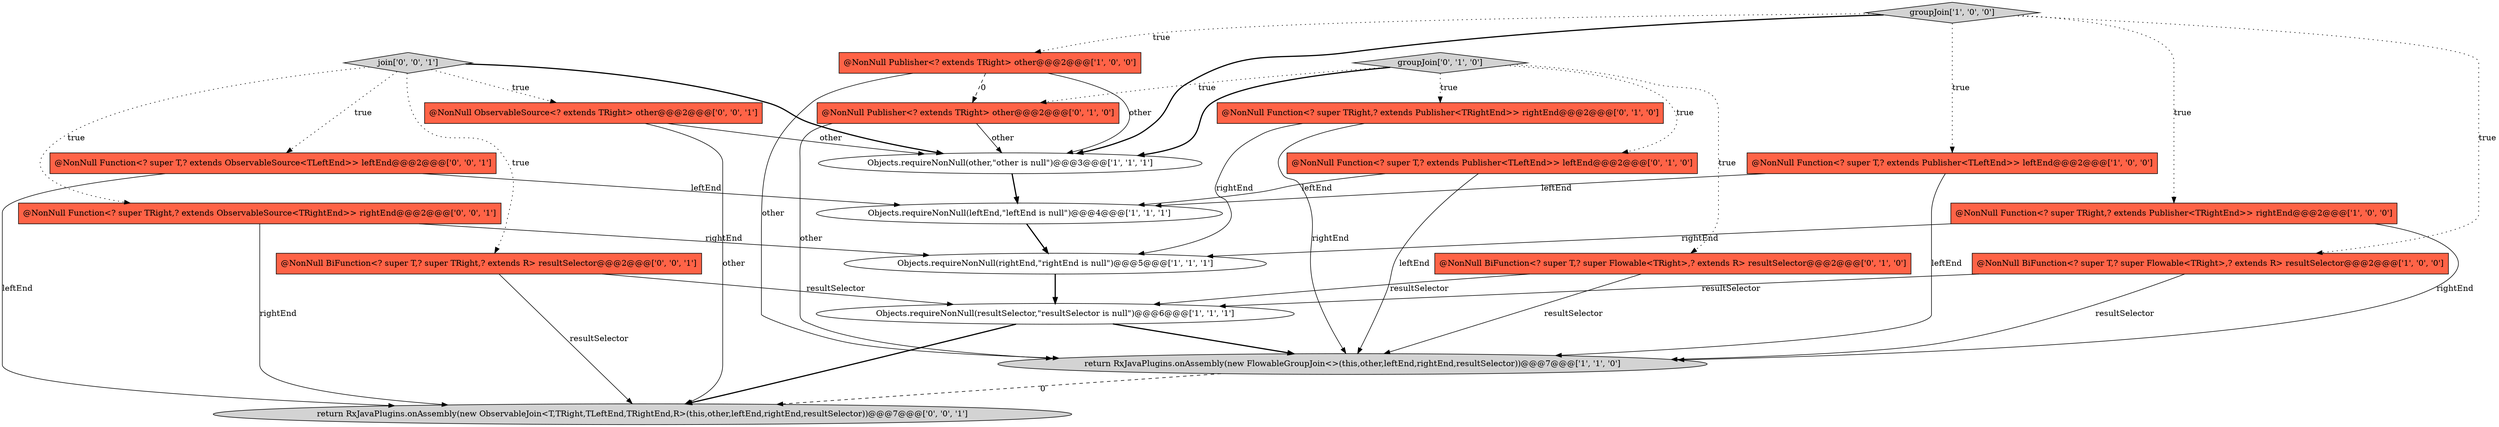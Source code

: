 digraph {
11 [style = filled, label = "@NonNull Function<? super TRight,? extends Publisher<TRightEnd>> rightEnd@@@2@@@['0', '1', '0']", fillcolor = tomato, shape = box image = "AAA0AAABBB2BBB"];
15 [style = filled, label = "@NonNull BiFunction<? super T,? super TRight,? extends R> resultSelector@@@2@@@['0', '0', '1']", fillcolor = tomato, shape = box image = "AAA0AAABBB3BBB"];
10 [style = filled, label = "@NonNull Function<? super T,? extends Publisher<TLeftEnd>> leftEnd@@@2@@@['0', '1', '0']", fillcolor = tomato, shape = box image = "AAA0AAABBB2BBB"];
1 [style = filled, label = "Objects.requireNonNull(leftEnd,\"leftEnd is null\")@@@4@@@['1', '1', '1']", fillcolor = white, shape = ellipse image = "AAA0AAABBB1BBB"];
14 [style = filled, label = "groupJoin['0', '1', '0']", fillcolor = lightgray, shape = diamond image = "AAA0AAABBB2BBB"];
5 [style = filled, label = "@NonNull BiFunction<? super T,? super Flowable<TRight>,? extends R> resultSelector@@@2@@@['1', '0', '0']", fillcolor = tomato, shape = box image = "AAA0AAABBB1BBB"];
9 [style = filled, label = "@NonNull Publisher<? extends TRight> other@@@2@@@['1', '0', '0']", fillcolor = tomato, shape = box image = "AAA1AAABBB1BBB"];
16 [style = filled, label = "@NonNull Function<? super T,? extends ObservableSource<TLeftEnd>> leftEnd@@@2@@@['0', '0', '1']", fillcolor = tomato, shape = box image = "AAA0AAABBB3BBB"];
8 [style = filled, label = "return RxJavaPlugins.onAssembly(new FlowableGroupJoin<>(this,other,leftEnd,rightEnd,resultSelector))@@@7@@@['1', '1', '0']", fillcolor = lightgray, shape = ellipse image = "AAA0AAABBB1BBB"];
0 [style = filled, label = "@NonNull Function<? super T,? extends Publisher<TLeftEnd>> leftEnd@@@2@@@['1', '0', '0']", fillcolor = tomato, shape = box image = "AAA0AAABBB1BBB"];
4 [style = filled, label = "groupJoin['1', '0', '0']", fillcolor = lightgray, shape = diamond image = "AAA0AAABBB1BBB"];
7 [style = filled, label = "@NonNull Function<? super TRight,? extends Publisher<TRightEnd>> rightEnd@@@2@@@['1', '0', '0']", fillcolor = tomato, shape = box image = "AAA0AAABBB1BBB"];
19 [style = filled, label = "return RxJavaPlugins.onAssembly(new ObservableJoin<T,TRight,TLeftEnd,TRightEnd,R>(this,other,leftEnd,rightEnd,resultSelector))@@@7@@@['0', '0', '1']", fillcolor = lightgray, shape = ellipse image = "AAA0AAABBB3BBB"];
18 [style = filled, label = "join['0', '0', '1']", fillcolor = lightgray, shape = diamond image = "AAA0AAABBB3BBB"];
6 [style = filled, label = "Objects.requireNonNull(rightEnd,\"rightEnd is null\")@@@5@@@['1', '1', '1']", fillcolor = white, shape = ellipse image = "AAA0AAABBB1BBB"];
3 [style = filled, label = "Objects.requireNonNull(other,\"other is null\")@@@3@@@['1', '1', '1']", fillcolor = white, shape = ellipse image = "AAA0AAABBB1BBB"];
13 [style = filled, label = "@NonNull Publisher<? extends TRight> other@@@2@@@['0', '1', '0']", fillcolor = tomato, shape = box image = "AAA1AAABBB2BBB"];
20 [style = filled, label = "@NonNull ObservableSource<? extends TRight> other@@@2@@@['0', '0', '1']", fillcolor = tomato, shape = box image = "AAA0AAABBB3BBB"];
17 [style = filled, label = "@NonNull Function<? super TRight,? extends ObservableSource<TRightEnd>> rightEnd@@@2@@@['0', '0', '1']", fillcolor = tomato, shape = box image = "AAA0AAABBB3BBB"];
2 [style = filled, label = "Objects.requireNonNull(resultSelector,\"resultSelector is null\")@@@6@@@['1', '1', '1']", fillcolor = white, shape = ellipse image = "AAA0AAABBB1BBB"];
12 [style = filled, label = "@NonNull BiFunction<? super T,? super Flowable<TRight>,? extends R> resultSelector@@@2@@@['0', '1', '0']", fillcolor = tomato, shape = box image = "AAA0AAABBB2BBB"];
14->3 [style = bold, label=""];
12->8 [style = solid, label="resultSelector"];
20->19 [style = solid, label="other"];
15->2 [style = solid, label="resultSelector"];
4->3 [style = bold, label=""];
18->3 [style = bold, label=""];
4->5 [style = dotted, label="true"];
2->19 [style = bold, label=""];
8->19 [style = dashed, label="0"];
17->19 [style = solid, label="rightEnd"];
14->12 [style = dotted, label="true"];
3->1 [style = bold, label=""];
16->1 [style = solid, label="leftEnd"];
9->3 [style = solid, label="other"];
18->16 [style = dotted, label="true"];
17->6 [style = solid, label="rightEnd"];
15->19 [style = solid, label="resultSelector"];
13->3 [style = solid, label="other"];
4->0 [style = dotted, label="true"];
12->2 [style = solid, label="resultSelector"];
11->6 [style = solid, label="rightEnd"];
18->15 [style = dotted, label="true"];
4->7 [style = dotted, label="true"];
18->20 [style = dotted, label="true"];
9->8 [style = solid, label="other"];
14->10 [style = dotted, label="true"];
14->13 [style = dotted, label="true"];
6->2 [style = bold, label=""];
7->6 [style = solid, label="rightEnd"];
16->19 [style = solid, label="leftEnd"];
1->6 [style = bold, label=""];
0->8 [style = solid, label="leftEnd"];
20->3 [style = solid, label="other"];
5->2 [style = solid, label="resultSelector"];
13->8 [style = solid, label="other"];
9->13 [style = dashed, label="0"];
5->8 [style = solid, label="resultSelector"];
14->11 [style = dotted, label="true"];
0->1 [style = solid, label="leftEnd"];
18->17 [style = dotted, label="true"];
11->8 [style = solid, label="rightEnd"];
4->9 [style = dotted, label="true"];
2->8 [style = bold, label=""];
10->1 [style = solid, label="leftEnd"];
10->8 [style = solid, label="leftEnd"];
7->8 [style = solid, label="rightEnd"];
}
